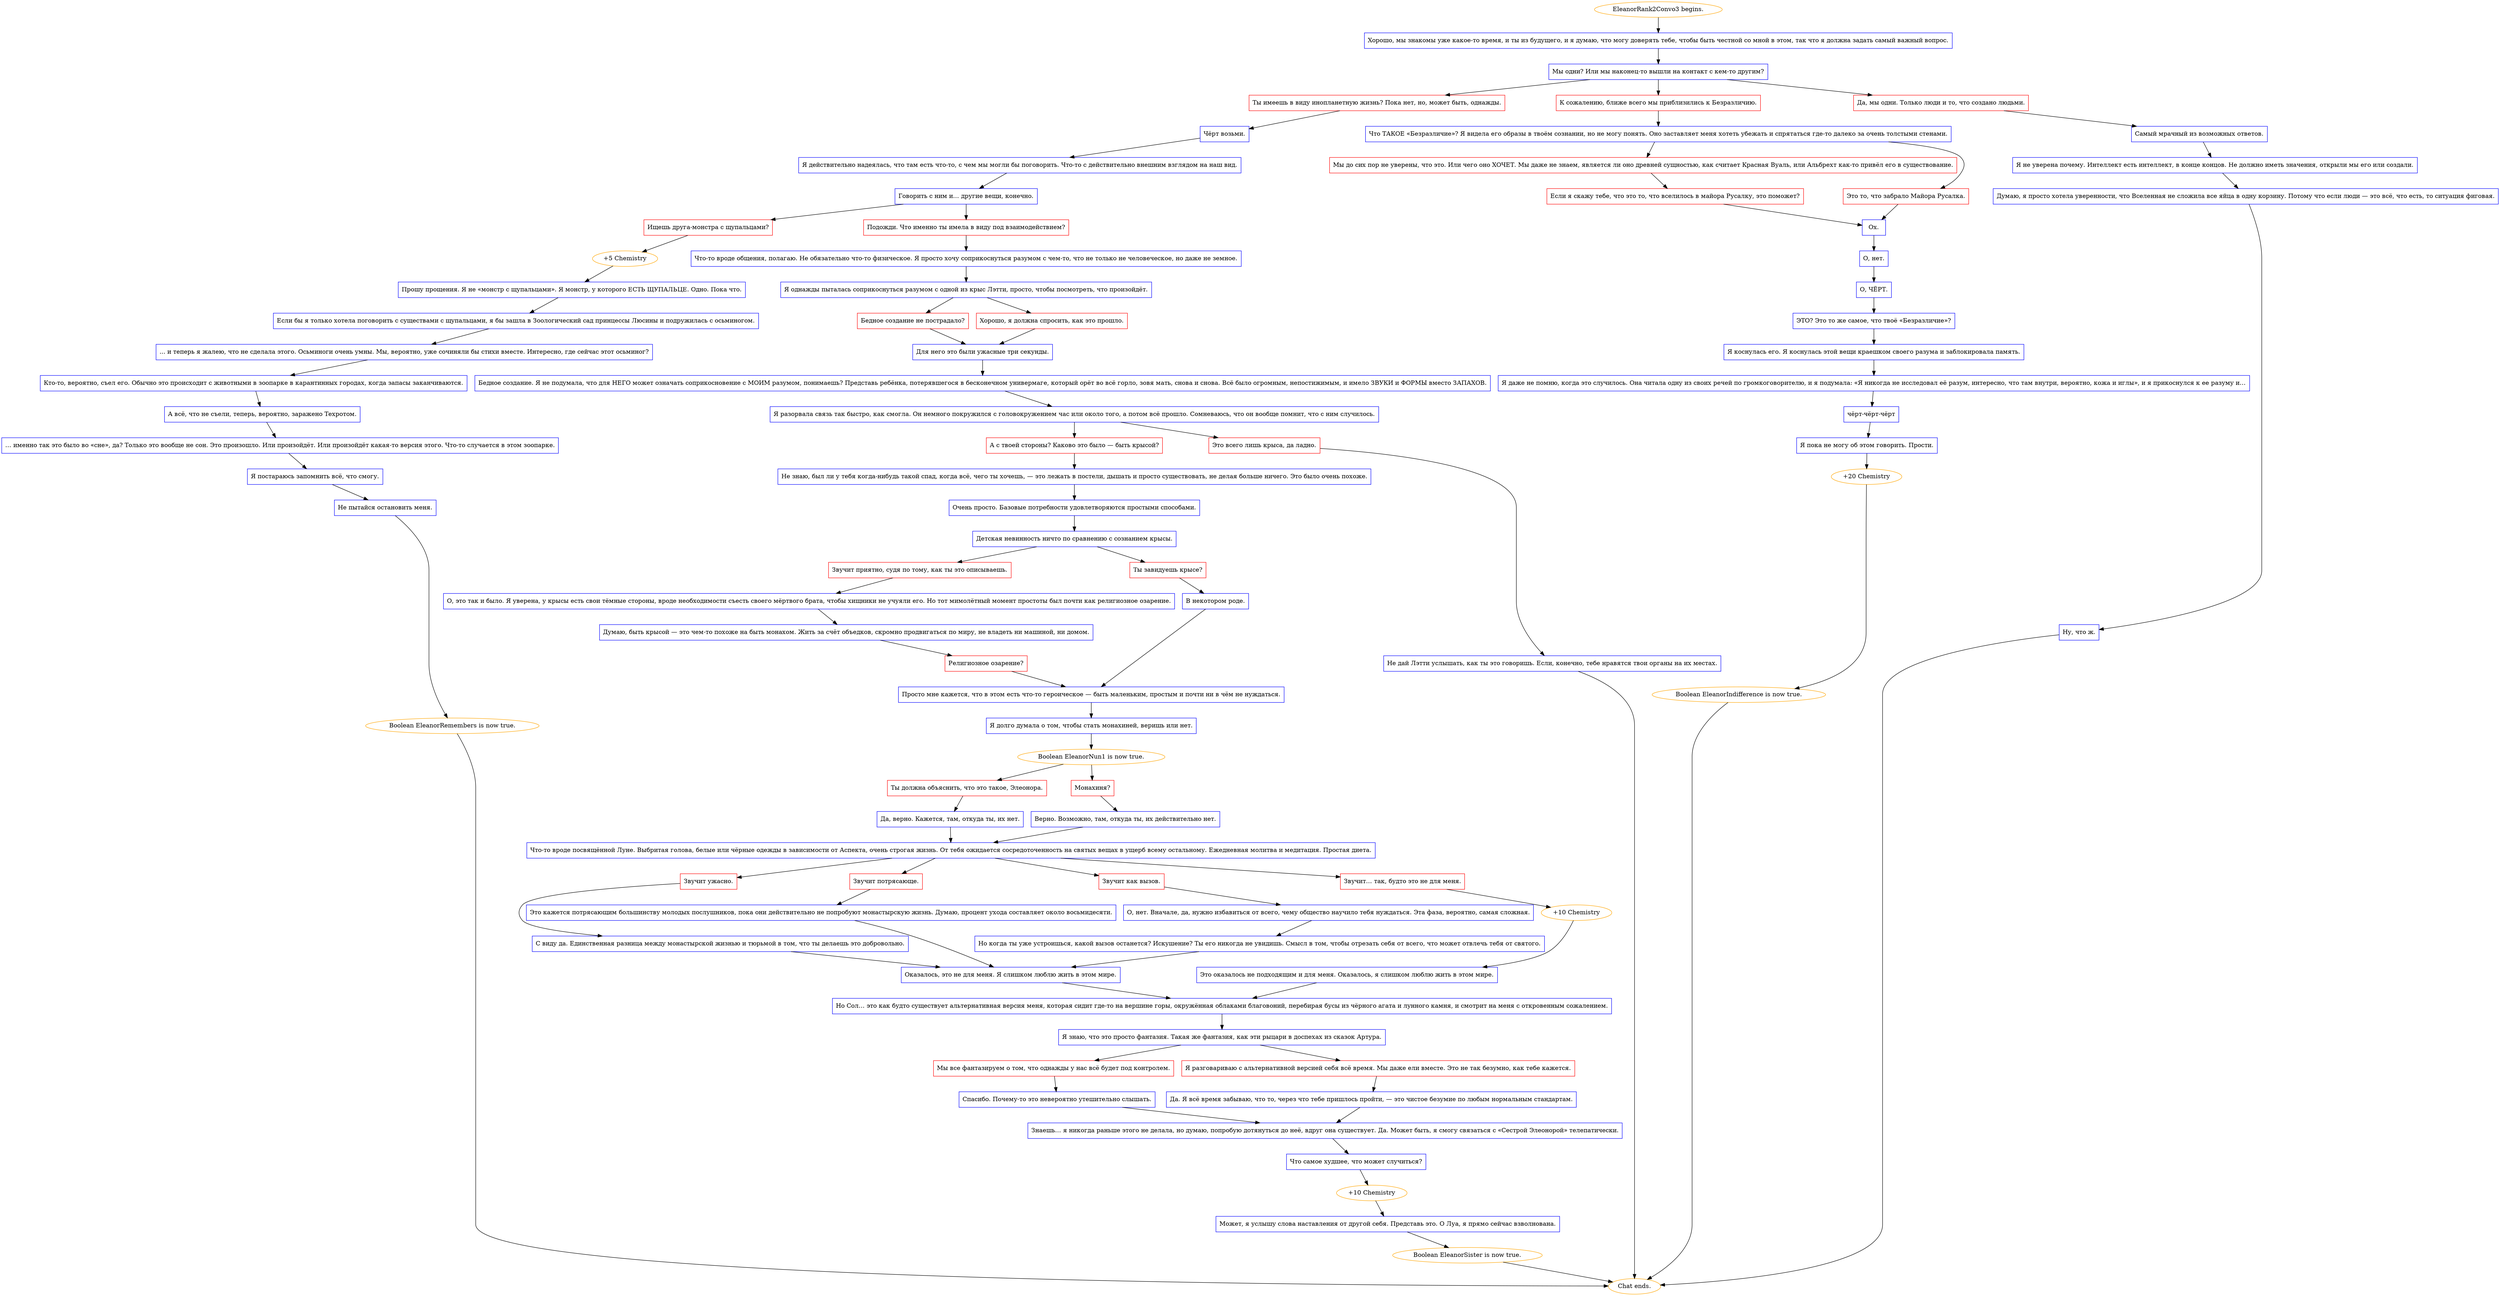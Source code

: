 digraph {
	"EleanorRank2Convo3 begins." [color=orange];
		"EleanorRank2Convo3 begins." -> j452102988;
	j452102988 [label="Хорошо, мы знакомы уже какое-то время, и ты из будущего, и я думаю, что могу доверять тебе, чтобы быть честной со мной в этом, так что я должна задать самый важный вопрос.",shape=box,color=blue];
		j452102988 -> j71331914;
	j71331914 [label="Мы одни? Или мы наконец-то вышли на контакт с кем-то другим?",shape=box,color=blue];
		j71331914 -> j3027124589;
		j71331914 -> j1422754580;
		j71331914 -> j2835538981;
	j3027124589 [label="Ты имеешь в виду инопланетную жизнь? Пока нет, но, может быть, однажды.",shape=box,color=red];
		j3027124589 -> j534273619;
	j1422754580 [label="К сожалению, ближе всего мы приблизились к Безразличию.",shape=box,color=red];
		j1422754580 -> j2573955610;
	j2835538981 [label="Да, мы одни. Только люди и то, что создано людьми.",shape=box,color=red];
		j2835538981 -> j2116912182;
	j534273619 [label="Чёрт возьми.",shape=box,color=blue];
		j534273619 -> j2754245444;
	j2573955610 [label="Что ТАКОЕ «Безразличие»? Я видела его образы в твоём сознании, но не могу понять. Оно заставляет меня хотеть убежать и спрятаться где-то далеко за очень толстыми стенами.",shape=box,color=blue];
		j2573955610 -> j842721593;
		j2573955610 -> j3506598089;
	j2116912182 [label="Самый мрачный из возможных ответов.",shape=box,color=blue];
		j2116912182 -> j1309817333;
	j2754245444 [label="Я действительно надеялась, что там есть что-то, с чем мы могли бы поговорить. Что-то с действительно внешним взглядом на наш вид.",shape=box,color=blue];
		j2754245444 -> j4015213061;
	j842721593 [label="Мы до сих пор не уверены, что это. Или чего оно ХОЧЕТ. Мы даже не знаем, является ли оно древней сущностью, как считает Красная Вуаль, или Альбрехт как-то привёл его в существование.",shape=box,color=red];
		j842721593 -> j144855093;
	j3506598089 [label="Это то, что забрало Майора Русалка.",shape=box,color=red];
		j3506598089 -> j4115264353;
	j1309817333 [label="Я не уверена почему. Интеллект есть интеллект, в конце концов. Не должно иметь значения, открыли мы его или создали.",shape=box,color=blue];
		j1309817333 -> j2011873147;
	j4015213061 [label="Говорить с ним и… другие вещи, конечно.",shape=box,color=blue];
		j4015213061 -> j1910580598;
		j4015213061 -> j4166603597;
	j144855093 [label="Если я скажу тебе, что это то, что вселилось в майора Русалку, это поможет?",shape=box,color=red];
		j144855093 -> j4115264353;
	j4115264353 [label="Ох.",shape=box,color=blue];
		j4115264353 -> j279760203;
	j2011873147 [label="Думаю, я просто хотела уверенности, что Вселенная не сложила все яйца в одну корзину. Потому что если люди — это всё, что есть, то ситуация фиговая.",shape=box,color=blue];
		j2011873147 -> j2079073792;
	j1910580598 [label="Ищешь друга-монстра с щупальцами?",shape=box,color=red];
		j1910580598 -> j1126019712;
	j4166603597 [label="Подожди. Что именно ты имела в виду под взаимодействием?",shape=box,color=red];
		j4166603597 -> j333688018;
	j279760203 [label="О, нет.",shape=box,color=blue];
		j279760203 -> j408431793;
	j2079073792 [label="Ну, что ж.",shape=box,color=blue];
		j2079073792 -> "Chat ends.";
	j1126019712 [label="+5 Chemistry",color=orange];
		j1126019712 -> j557107183;
	j333688018 [label="Что-то вроде общения, полагаю. Не обязательно что-то физическое. Я просто хочу соприкоснуться разумом с чем-то, что не только не человеческое, но даже не земное.",shape=box,color=blue];
		j333688018 -> j4144609773;
	j408431793 [label="О, ЧЁРТ.",shape=box,color=blue];
		j408431793 -> j4151907116;
	"Chat ends." [color=orange];
	j557107183 [label="Прошу прощения. Я не «монстр с щупальцами». Я монстр, у которого ЕСТЬ ЩУПАЛЬЦЕ. Одно. Пока что.",shape=box,color=blue];
		j557107183 -> j3343368876;
	j4144609773 [label="Я однажды пыталась соприкоснуться разумом с одной из крыс Лэтти, просто, чтобы посмотреть, что произойдёт.",shape=box,color=blue];
		j4144609773 -> j580627497;
		j4144609773 -> j1089611562;
	j4151907116 [label="ЭТО? Это то же самое, что твоё «Безразличие»?",shape=box,color=blue];
		j4151907116 -> j208071730;
	j3343368876 [label="Если бы я только хотела поговорить с существами с щупальцами, я бы зашла в Зоологический сад принцессы Люсины и подружилась с осьминогом.",shape=box,color=blue];
		j3343368876 -> j3741888370;
	j580627497 [label="Бедное создание не пострадало?",shape=box,color=red];
		j580627497 -> j3705689070;
	j1089611562 [label="Хорошо, я должна спросить, как это прошло.",shape=box,color=red];
		j1089611562 -> j3705689070;
	j208071730 [label="Я коснулась его. Я коснулась этой вещи краешком своего разума и заблокировала память.",shape=box,color=blue];
		j208071730 -> j1380948562;
	j3741888370 [label="... и теперь я жалею, что не сделала этого. Осьминоги очень умны. Мы, вероятно, уже сочиняли бы стихи вместе. Интересно, где сейчас этот осьминог?",shape=box,color=blue];
		j3741888370 -> j92539561;
	j3705689070 [label="Для него это были ужасные три секунды.",shape=box,color=blue];
		j3705689070 -> j19154709;
	j1380948562 [label="Я даже не помню, когда это случилось. Она читала одну из своих речей по громкоговорителю, и я подумала: «Я никогда не исследовал её разум, интересно, что там внутри, вероятно, кожа и иглы», и я прикоснулся к ее разуму и…",shape=box,color=blue];
		j1380948562 -> j3606088996;
	j92539561 [label="Кто-то, вероятно, съел его. Обычно это происходит с животными в зоопарке в карантинных городах, когда запасы заканчиваются.",shape=box,color=blue];
		j92539561 -> j1245144744;
	j19154709 [label="Бедное создание. Я не подумала, что для НЕГО может означать соприкосновение с МОИМ разумом, понимаешь? Представь ребёнка, потерявшегося в бесконечном универмаге, который орёт во всё горло, зовя мать, снова и снова. Всё было огромным, непостижимым, и имело ЗВУКИ и ФОРМЫ вместо ЗАПАХОВ.",shape=box,color=blue];
		j19154709 -> j3194458555;
	j3606088996 [label="чёрт-чёрт-чёрт",shape=box,color=blue];
		j3606088996 -> j177851014;
	j1245144744 [label="А всё, что не съели, теперь, вероятно, заражено Техротом.",shape=box,color=blue];
		j1245144744 -> j575813443;
	j3194458555 [label="Я разорвала связь так быстро, как смогла. Он немного покружился с головокружением час или около того, а потом всё прошло. Сомневаюсь, что он вообще помнит, что с ним случилось.",shape=box,color=blue];
		j3194458555 -> j3866983925;
		j3194458555 -> j130248458;
	j177851014 [label="Я пока не могу об этом говорить. Прости.",shape=box,color=blue];
		j177851014 -> j4081317448;
	j575813443 [label="… именно так это было во «сне», да? Только это вообще не сон. Это произошло. Или произойдёт. Или произойдёт какая-то версия этого. Что-то случается в этом зоопарке.",shape=box,color=blue];
		j575813443 -> j104408364;
	j3866983925 [label="А с твоей стороны? Каково это было — быть крысой?",shape=box,color=red];
		j3866983925 -> j137164471;
	j130248458 [label="Это всего лишь крыса, да ладно.",shape=box,color=red];
		j130248458 -> j587225956;
	j4081317448 [label="+20 Chemistry",color=orange];
		j4081317448 -> j265674410;
	j104408364 [label="Я постараюсь запомнить всё, что смогу.",shape=box,color=blue];
		j104408364 -> j858473122;
	j137164471 [label="Не знаю, был ли у тебя когда-нибудь такой спад, когда всё, чего ты хочешь, — это лежать в постели, дышать и просто существовать, не делая больше ничего. Это было очень похоже.",shape=box,color=blue];
		j137164471 -> j2455034372;
	j587225956 [label="Не дай Лэтти услышать, как ты это говоришь. Если, конечно, тебе нравятся твои органы на их местах.",shape=box,color=blue];
		j587225956 -> "Chat ends.";
	j265674410 [label="Boolean EleanorIndifference is now true.",color=orange];
		j265674410 -> "Chat ends.";
	j858473122 [label="Не пытайся остановить меня.",shape=box,color=blue];
		j858473122 -> j2594043065;
	j2455034372 [label="Очень просто. Базовые потребности удовлетворяются простыми способами.",shape=box,color=blue];
		j2455034372 -> j3497600568;
	j2594043065 [label="Boolean EleanorRemembers is now true.",color=orange];
		j2594043065 -> "Chat ends.";
	j3497600568 [label="Детская невинность ничто по сравнению с сознанием крысы.",shape=box,color=blue];
		j3497600568 -> j3680710136;
		j3497600568 -> j4202427538;
	j3680710136 [label="Звучит приятно, судя по тому, как ты это описываешь.",shape=box,color=red];
		j3680710136 -> j1558860957;
	j4202427538 [label="Ты завидуешь крысе?",shape=box,color=red];
		j4202427538 -> j3470652375;
	j1558860957 [label="О, это так и было. Я уверена, у крысы есть свои тёмные стороны, вроде необходимости съесть своего мёртвого брата, чтобы хищники не учуяли его. Но тот мимолётный момент простоты был почти как религиозное озарение.",shape=box,color=blue];
		j1558860957 -> j1487072303;
	j3470652375 [label="В некотором роде.",shape=box,color=blue];
		j3470652375 -> j1963113051;
	j1487072303 [label="Думаю, быть крысой — это чем-то похоже на быть монахом. Жить за счёт объедков, скромно продвигаться по миру, не владеть ни машиной, ни домом.",shape=box,color=blue];
		j1487072303 -> j2853061319;
	j1963113051 [label="Просто мне кажется, что в этом есть что-то героическое — быть маленьким, простым и почти ни в чём не нуждаться.",shape=box,color=blue];
		j1963113051 -> j3210946302;
	j2853061319 [label="Религиозное озарение?",shape=box,color=red];
		j2853061319 -> j1963113051;
	j3210946302 [label="Я долго думала о том, чтобы стать монахиней, веришь или нет.",shape=box,color=blue];
		j3210946302 -> j3959670094;
	j3959670094 [label="Boolean EleanorNun1 is now true.",color=orange];
		j3959670094 -> j928360460;
		j3959670094 -> j2628945328;
	j928360460 [label="Ты должна объяснить, что это такое, Элеонора.",shape=box,color=red];
		j928360460 -> j3976788344;
	j2628945328 [label="Монахиня?",shape=box,color=red];
		j2628945328 -> j171886299;
	j3976788344 [label="Да, верно. Кажется, там, откуда ты, их нет.",shape=box,color=blue];
		j3976788344 -> j1531223014;
	j171886299 [label="Верно. Возможно, там, откуда ты, их действительно нет.",shape=box,color=blue];
		j171886299 -> j1531223014;
	j1531223014 [label="Что-то вроде посвящённой Луне. Выбритая голова, белые или чёрные одежды в зависимости от Аспекта, очень строгая жизнь. От тебя ожидается сосредоточенность на святых вещах в ущерб всему остальному. Ежедневная молитва и медитация. Простая диета.",shape=box,color=blue];
		j1531223014 -> j3230522523;
		j1531223014 -> j3123047208;
		j1531223014 -> j3942078614;
		j1531223014 -> j901419034;
	j3230522523 [label="Звучит ужасно.",shape=box,color=red];
		j3230522523 -> j2114007349;
	j3123047208 [label="Звучит потрясающе.",shape=box,color=red];
		j3123047208 -> j826207798;
	j3942078614 [label="Звучит как вызов.",shape=box,color=red];
		j3942078614 -> j700519292;
	j901419034 [label="Звучит… так, будто это не для меня.",shape=box,color=red];
		j901419034 -> j753658294;
	j2114007349 [label="С виду да. Единственная разница между монастырской жизнью и тюрьмой в том, что ты делаешь это добровольно.",shape=box,color=blue];
		j2114007349 -> j604661148;
	j826207798 [label="Это кажется потрясающим большинству молодых послушников, пока они действительно не попробуют монастырскую жизнь. Думаю, процент ухода составляет около восьмидесяти.",shape=box,color=blue];
		j826207798 -> j604661148;
	j700519292 [label="О, нет. Вначале, да, нужно избавиться от всего, чему общество научило тебя нуждаться. Эта фаза, вероятно, самая сложная.",shape=box,color=blue];
		j700519292 -> j3739071107;
	j753658294 [label="+10 Chemistry",color=orange];
		j753658294 -> j1410638276;
	j604661148 [label="Оказалось, это не для меня. Я слишком люблю жить в этом мире.",shape=box,color=blue];
		j604661148 -> j3989901743;
	j3739071107 [label="Но когда ты уже устроишься, какой вызов останется? Искушение? Ты его никогда не увидишь. Смысл в том, чтобы отрезать себя от всего, что может отвлечь тебя от святого.",shape=box,color=blue];
		j3739071107 -> j604661148;
	j1410638276 [label="Это оказалось не подходящим и для меня. Оказалось, я слишком люблю жить в этом мире.",shape=box,color=blue];
		j1410638276 -> j3989901743;
	j3989901743 [label="Но Сол… это как будто существует альтернативная версия меня, которая сидит где-то на вершине горы, окружённая облаками благовоний, перебирая бусы из чёрного агата и лунного камня, и смотрит на меня с откровенным сожалением.",shape=box,color=blue];
		j3989901743 -> j3426059497;
	j3426059497 [label="Я знаю, что это просто фантазия. Такая же фантазия, как эти рыцари в доспехах из сказок Артура.",shape=box,color=blue];
		j3426059497 -> j1788950579;
		j3426059497 -> j335702407;
	j1788950579 [label="Мы все фантазируем о том, что однажды у нас всё будет под контролем.",shape=box,color=red];
		j1788950579 -> j1737592644;
	j335702407 [label="Я разговариваю с альтернативной версией себя всё время. Мы даже ели вместе. Это не так безумно, как тебе кажется.",shape=box,color=red];
		j335702407 -> j3456840860;
	j1737592644 [label="Спасибо. Почему-то это невероятно утешительно слышать.",shape=box,color=blue];
		j1737592644 -> j266994450;
	j3456840860 [label="Да. Я всё время забываю, что то, через что тебе пришлось пройти, — это чистое безумие по любым нормальным стандартам.",shape=box,color=blue];
		j3456840860 -> j266994450;
	j266994450 [label="Знаешь… я никогда раньше этого не делала, но думаю, попробую дотянуться до неё, вдруг она существует. Да. Может быть, я смогу связаться с «Сестрой Элеонорой» телепатически.",shape=box,color=blue];
		j266994450 -> j657338681;
	j657338681 [label="Что самое худшее, что может случиться?",shape=box,color=blue];
		j657338681 -> j2197002890;
	j2197002890 [label="+10 Chemistry",color=orange];
		j2197002890 -> j2383195714;
	j2383195714 [label="Может, я услышу слова наставления от другой себя. Представь это. О Луа, я прямо сейчас взволнована.",shape=box,color=blue];
		j2383195714 -> j3982627706;
	j3982627706 [label="Boolean EleanorSister is now true.",color=orange];
		j3982627706 -> "Chat ends.";
}
